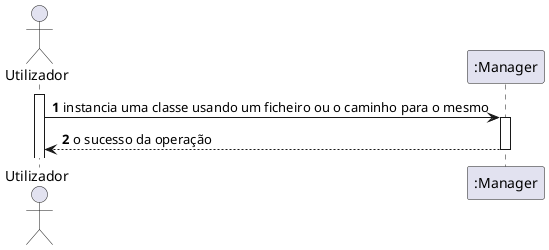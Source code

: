 @startuml
actor Utilizador as u

participant ":Manager" as barbatos_rex1.io
autonumber
activate u

u->barbatos_rex1.io : instancia uma classe usando um ficheiro ou o caminho para o mesmo
activate barbatos_rex1.io
barbatos_rex1.io --> u : o sucesso da operação
deactivate
@enduml